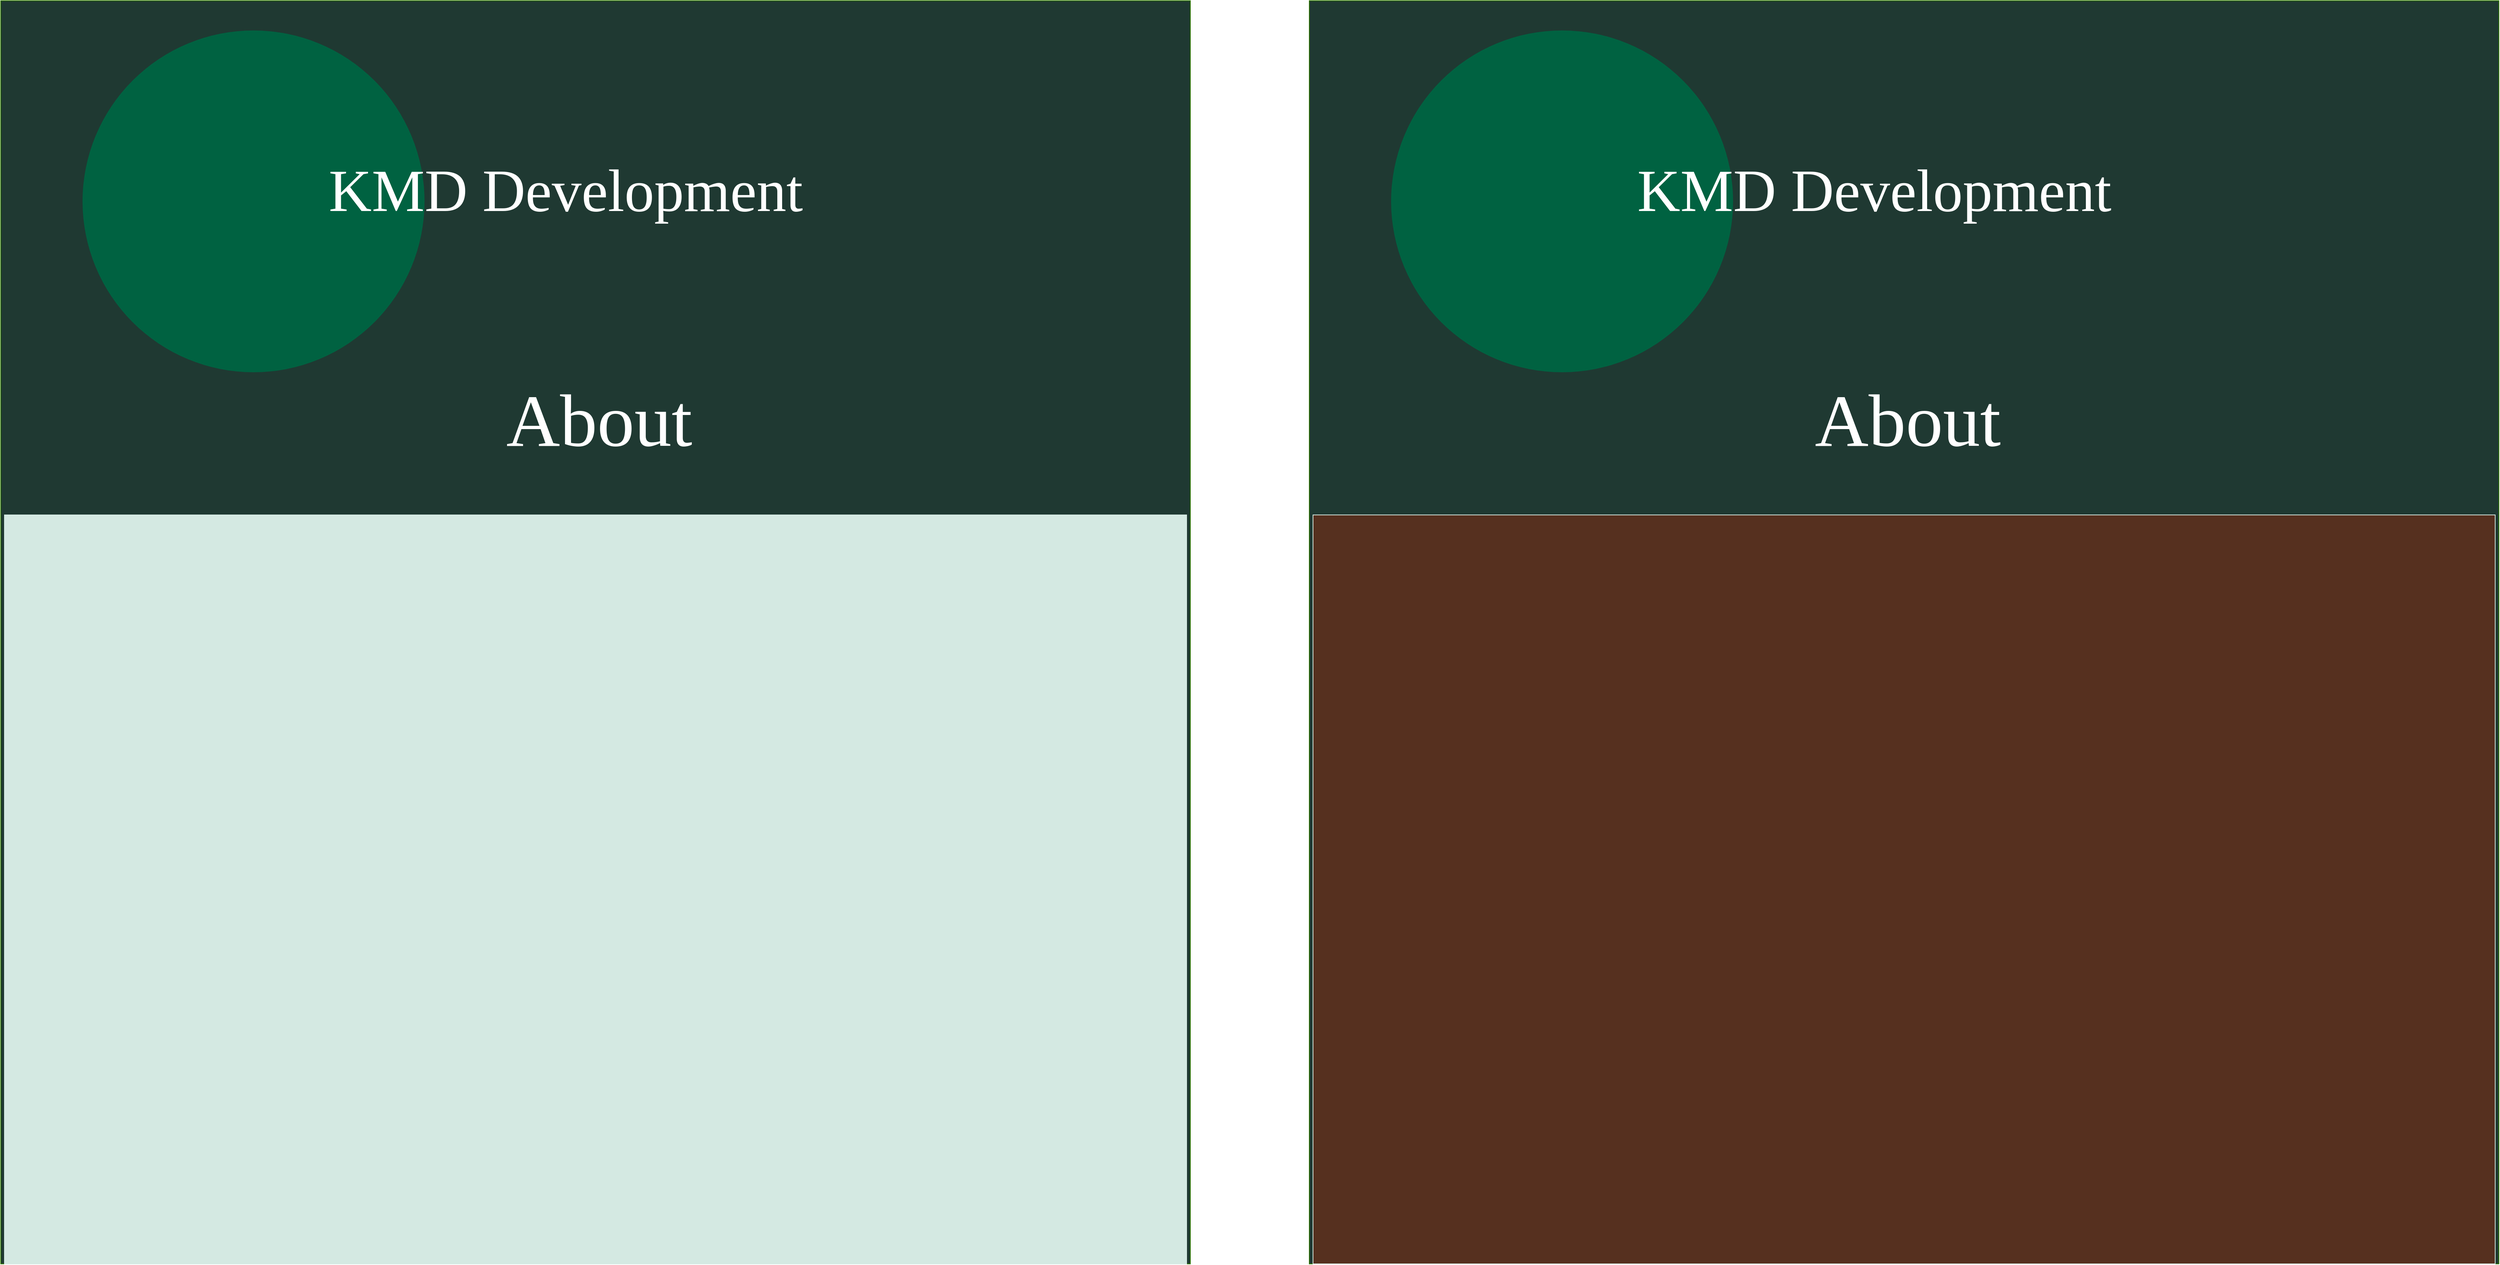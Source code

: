 <mxfile version="13.10.0" type="embed">
    <diagram id="LkkhM9hpOwHaFc3a3sou" name="Page-1">
        <mxGraphModel dx="4593" dy="1893" grid="1" gridSize="10" guides="1" tooltips="1" connect="1" arrows="1" fold="1" page="1" pageScale="1" pageWidth="900" pageHeight="1600" background="#ffffff" math="0" shadow="0">
            <root>
                <mxCell id="0"/>
                <mxCell id="1" parent="0"/>
                <mxCell id="20" value="" style="group" vertex="1" connectable="0" parent="1">
                    <mxGeometry width="1600" height="1700" as="geometry"/>
                </mxCell>
                <mxCell id="3" value="" style="whiteSpace=wrap;html=1;strokeColor=#2D7600;fontColor=#ffffff;fillColor=#1F3932;movable=1;resizable=1;rotatable=1;deletable=1;editable=1;connectable=1;" parent="20" vertex="1">
                    <mxGeometry width="1600" height="1700" as="geometry"/>
                </mxCell>
                <mxCell id="19" value="" style="ellipse;whiteSpace=wrap;html=1;aspect=fixed;fillColor=#006241;fontSize=80;strokeColor=none;" parent="20" vertex="1">
                    <mxGeometry x="110" y="40" width="460" height="460" as="geometry"/>
                </mxCell>
                <mxCell id="7" value="KMD Development" style="text;html=1;strokeColor=none;fillColor=none;align=center;verticalAlign=middle;whiteSpace=wrap;rounded=0;fontFamily=Verdana;fontSize=80;fontColor=#FFFFFF;" parent="20" vertex="1">
                    <mxGeometry x="270" y="180" width="980" height="150" as="geometry"/>
                </mxCell>
                <mxCell id="16" value="About" style="text;html=1;strokeColor=none;fillColor=none;align=center;verticalAlign=middle;whiteSpace=wrap;rounded=0;fontFamily=Verdana;fontSize=100;fontColor=#FFFFFF;" parent="20" vertex="1">
                    <mxGeometry x="245" y="490" width="1120" height="150" as="geometry"/>
                </mxCell>
                <mxCell id="17" value="" style="rounded=0;whiteSpace=wrap;html=1;strokeColor=#D4E9E2;fillColor=#D4E9E2;" parent="20" vertex="1">
                    <mxGeometry x="5" y="692" width="1590" height="1008" as="geometry"/>
                </mxCell>
                <mxCell id="21" value="" style="group" vertex="1" connectable="0" parent="1">
                    <mxGeometry x="1760" width="1600" height="1700" as="geometry"/>
                </mxCell>
                <mxCell id="22" value="" style="whiteSpace=wrap;html=1;strokeColor=#2D7600;fontColor=#ffffff;fillColor=#1F3932;movable=1;resizable=1;rotatable=1;deletable=1;editable=1;connectable=1;" vertex="1" parent="21">
                    <mxGeometry width="1600" height="1700" as="geometry"/>
                </mxCell>
                <mxCell id="23" value="" style="ellipse;whiteSpace=wrap;html=1;aspect=fixed;fillColor=#006241;fontSize=80;strokeColor=none;" vertex="1" parent="21">
                    <mxGeometry x="110" y="40" width="460" height="460" as="geometry"/>
                </mxCell>
                <mxCell id="24" value="KMD Development" style="text;html=1;strokeColor=none;fillColor=none;align=center;verticalAlign=middle;whiteSpace=wrap;rounded=0;fontFamily=Verdana;fontSize=80;fontColor=#FFFFFF;" vertex="1" parent="21">
                    <mxGeometry x="270" y="180" width="980" height="150" as="geometry"/>
                </mxCell>
                <mxCell id="25" value="About" style="text;html=1;strokeColor=none;fillColor=none;align=center;verticalAlign=middle;whiteSpace=wrap;rounded=0;fontFamily=Verdana;fontSize=100;fontColor=#FFFFFF;" vertex="1" parent="21">
                    <mxGeometry x="245" y="490" width="1120" height="150" as="geometry"/>
                </mxCell>
                <mxCell id="26" value="" style="rounded=0;whiteSpace=wrap;html=1;strokeColor=#D4E9E2;fillColor=#56301F;" vertex="1" parent="21">
                    <mxGeometry x="5" y="692" width="1590" height="1008" as="geometry"/>
                </mxCell>
            </root>
        </mxGraphModel>
    </diagram>
</mxfile>